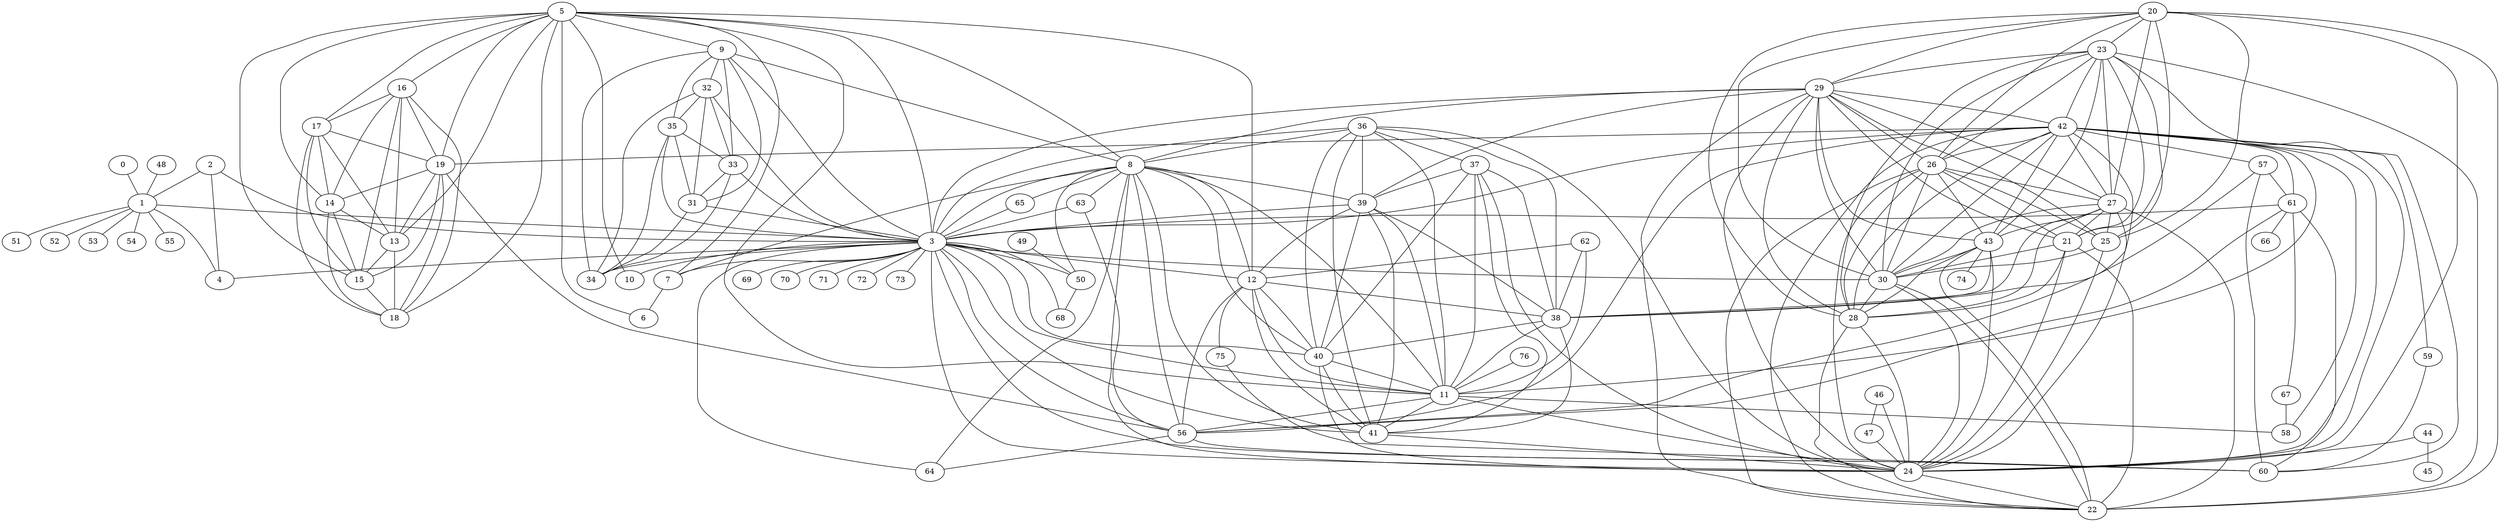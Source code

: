 graph G {
0;
1;
2;
3;
4;
5;
6;
7;
8;
9;
10;
11;
12;
13;
14;
15;
16;
17;
18;
19;
20;
21;
22;
23;
24;
25;
26;
27;
28;
29;
30;
31;
32;
33;
34;
35;
36;
37;
38;
39;
40;
41;
42;
43;
44;
45;
46;
47;
48;
49;
50;
51;
52;
53;
54;
55;
56;
57;
58;
59;
60;
61;
62;
63;
64;
65;
66;
67;
68;
69;
70;
71;
72;
73;
74;
75;
76;
0--1 ;
2--3 ;
2--4 ;
2--1 ;
5--6 ;
5--7 ;
5--3 ;
5--8 ;
5--9 ;
5--10 ;
5--11 ;
5--12 ;
5--13 ;
5--14 ;
5--15 ;
5--16 ;
5--17 ;
5--18 ;
5--19 ;
20--21 ;
20--22 ;
20--23 ;
20--24 ;
20--25 ;
20--26 ;
20--27 ;
20--28 ;
20--29 ;
20--30 ;
9--31 ;
9--32 ;
9--33 ;
9--34 ;
9--35 ;
9--3 ;
9--8 ;
36--11 ;
36--37 ;
36--38 ;
36--24 ;
36--3 ;
36--39 ;
36--40 ;
36--41 ;
36--8 ;
23--42 ;
23--25 ;
23--21 ;
23--22 ;
23--29 ;
23--30 ;
23--43 ;
23--27 ;
23--24 ;
23--28 ;
23--26 ;
44--24 ;
44--45 ;
29--3 ;
29--43 ;
29--39 ;
29--8 ;
29--25 ;
29--21 ;
29--26 ;
29--22 ;
29--30 ;
29--24 ;
29--28 ;
29--42 ;
29--27 ;
32--3 ;
32--31 ;
32--33 ;
32--34 ;
32--35 ;
46--47 ;
46--24 ;
48--1 ;
49--50 ;
1--3 ;
1--51 ;
1--52 ;
1--53 ;
1--54 ;
1--55 ;
1--4 ;
42--22 ;
42--24 ;
42--26 ;
42--38 ;
42--11 ;
42--19 ;
42--3 ;
42--56 ;
42--28 ;
42--27 ;
42--30 ;
42--57 ;
42--43 ;
42--58 ;
42--59 ;
42--60 ;
42--61 ;
37--39 ;
37--38 ;
37--24 ;
37--11 ;
37--40 ;
37--41 ;
35--31 ;
35--33 ;
35--34 ;
35--3 ;
62--12 ;
62--11 ;
62--38 ;
26--43 ;
26--28 ;
26--21 ;
26--22 ;
26--27 ;
26--24 ;
26--25 ;
26--30 ;
33--3 ;
33--31 ;
33--34 ;
31--3 ;
31--34 ;
59--60 ;
16--13 ;
16--14 ;
16--15 ;
16--17 ;
16--18 ;
16--19 ;
57--56 ;
57--60 ;
57--61 ;
17--13 ;
17--14 ;
17--15 ;
17--18 ;
17--19 ;
8--63 ;
8--56 ;
8--24 ;
8--39 ;
8--40 ;
8--12 ;
8--41 ;
8--64 ;
8--11 ;
8--7 ;
8--65 ;
8--3 ;
8--50 ;
61--3 ;
61--56 ;
61--60 ;
61--66 ;
61--67 ;
63--3 ;
63--56 ;
65--3 ;
19--56 ;
19--13 ;
19--14 ;
19--15 ;
19--18 ;
27--25 ;
27--21 ;
27--22 ;
27--38 ;
27--43 ;
27--24 ;
27--28 ;
27--30 ;
39--38 ;
39--12 ;
39--3 ;
39--40 ;
39--41 ;
39--11 ;
3--60 ;
3--30 ;
3--24 ;
3--40 ;
3--41 ;
3--68 ;
3--64 ;
3--11 ;
3--12 ;
3--56 ;
3--34 ;
3--69 ;
3--7 ;
3--50 ;
3--70 ;
3--71 ;
3--4 ;
3--72 ;
3--10 ;
3--73 ;
43--22 ;
43--24 ;
43--30 ;
43--28 ;
43--38 ;
43--74 ;
14--13 ;
14--15 ;
14--18 ;
47--24 ;
50--68 ;
12--75 ;
12--40 ;
12--41 ;
12--38 ;
12--56 ;
12--11 ;
67--58 ;
7--6 ;
25--24 ;
25--30 ;
38--40 ;
38--41 ;
38--11 ;
21--28 ;
21--22 ;
21--30 ;
21--24 ;
76--11 ;
40--24 ;
40--41 ;
40--11 ;
11--24 ;
11--41 ;
11--56 ;
11--58 ;
41--24 ;
56--60 ;
56--64 ;
13--15 ;
13--18 ;
30--28 ;
30--22 ;
30--24 ;
28--22 ;
28--24 ;
15--18 ;
24--22 ;
75--60 ;
}
